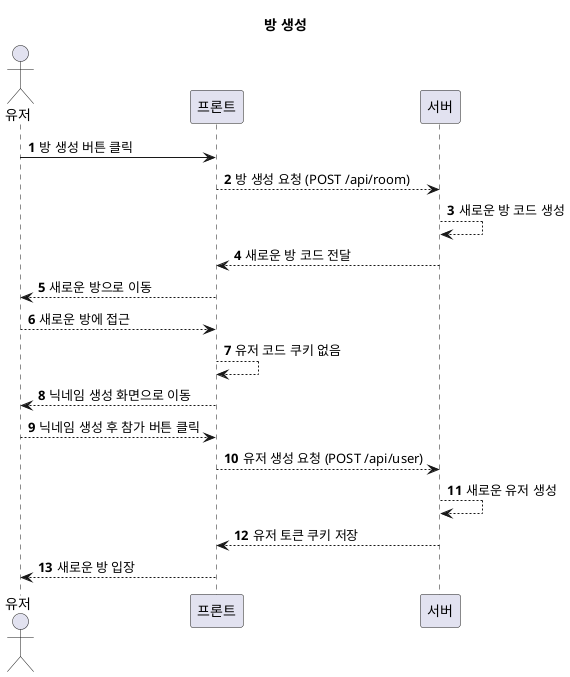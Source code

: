 @startuml
!pragma layout smetana

actor 유저 as user
participant 프론트 as fe
participant 서버 as server

title 방 생성

autonumber
user -> fe: 방 생성 버튼 클릭
fe --> server: 방 생성 요청 (POST /api/room)
server --> server: 새로운 방 코드 생성
server --> fe: 새로운 방 코드 전달
fe --> user: 새로운 방으로 이동
user --> fe: 새로운 방에 접근
fe --> fe: 유저 코드 쿠키 없음
fe --> user: 닉네임 생성 화면으로 이동
user --> fe: 닉네임 생성 후 참가 버튼 클릭
fe --> server: 유저 생성 요청 (POST /api/user)
server --> server: 새로운 유저 생성
server --> fe: 유저 토큰 쿠키 저장
fe --> user: 새로운 방 입장

@enduml
